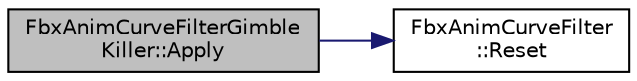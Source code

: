 digraph "FbxAnimCurveFilterGimbleKiller::Apply"
{
  edge [fontname="Helvetica",fontsize="10",labelfontname="Helvetica",labelfontsize="10"];
  node [fontname="Helvetica",fontsize="10",shape=record];
  rankdir="LR";
  Node13 [label="FbxAnimCurveFilterGimble\lKiller::Apply",height=0.2,width=0.4,color="black", fillcolor="grey75", style="filled", fontcolor="black"];
  Node13 -> Node14 [color="midnightblue",fontsize="10",style="solid"];
  Node14 [label="FbxAnimCurveFilter\l::Reset",height=0.2,width=0.4,color="black", fillcolor="white", style="filled",URL="$class_fbx_anim_curve_filter.html#a57fb35baaaa85adb08946383cf40e811"];
}
